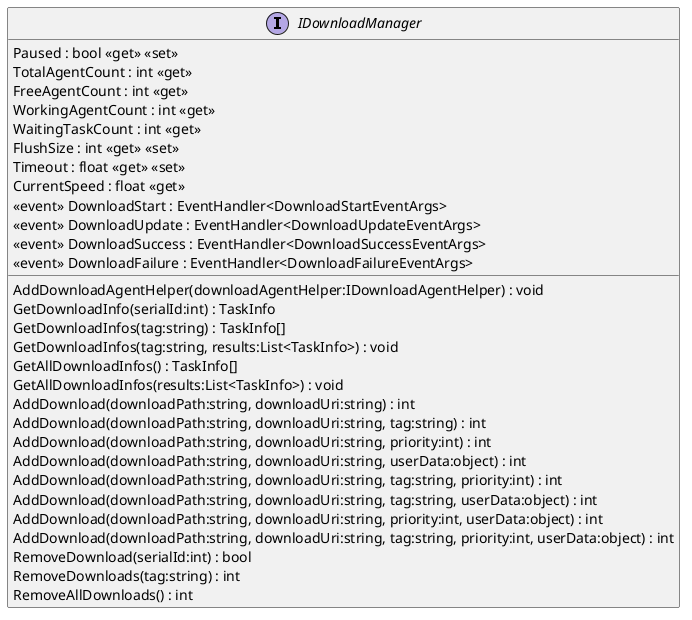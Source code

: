 @startuml
interface IDownloadManager {
    Paused : bool <<get>> <<set>>
    TotalAgentCount : int <<get>>
    FreeAgentCount : int <<get>>
    WorkingAgentCount : int <<get>>
    WaitingTaskCount : int <<get>>
    FlushSize : int <<get>> <<set>>
    Timeout : float <<get>> <<set>>
    CurrentSpeed : float <<get>>
     <<event>> DownloadStart : EventHandler<DownloadStartEventArgs> 
     <<event>> DownloadUpdate : EventHandler<DownloadUpdateEventArgs> 
     <<event>> DownloadSuccess : EventHandler<DownloadSuccessEventArgs> 
     <<event>> DownloadFailure : EventHandler<DownloadFailureEventArgs> 
    AddDownloadAgentHelper(downloadAgentHelper:IDownloadAgentHelper) : void
    GetDownloadInfo(serialId:int) : TaskInfo
    GetDownloadInfos(tag:string) : TaskInfo[]
    GetDownloadInfos(tag:string, results:List<TaskInfo>) : void
    GetAllDownloadInfos() : TaskInfo[]
    GetAllDownloadInfos(results:List<TaskInfo>) : void
    AddDownload(downloadPath:string, downloadUri:string) : int
    AddDownload(downloadPath:string, downloadUri:string, tag:string) : int
    AddDownload(downloadPath:string, downloadUri:string, priority:int) : int
    AddDownload(downloadPath:string, downloadUri:string, userData:object) : int
    AddDownload(downloadPath:string, downloadUri:string, tag:string, priority:int) : int
    AddDownload(downloadPath:string, downloadUri:string, tag:string, userData:object) : int
    AddDownload(downloadPath:string, downloadUri:string, priority:int, userData:object) : int
    AddDownload(downloadPath:string, downloadUri:string, tag:string, priority:int, userData:object) : int
    RemoveDownload(serialId:int) : bool
    RemoveDownloads(tag:string) : int
    RemoveAllDownloads() : int
}
@enduml
